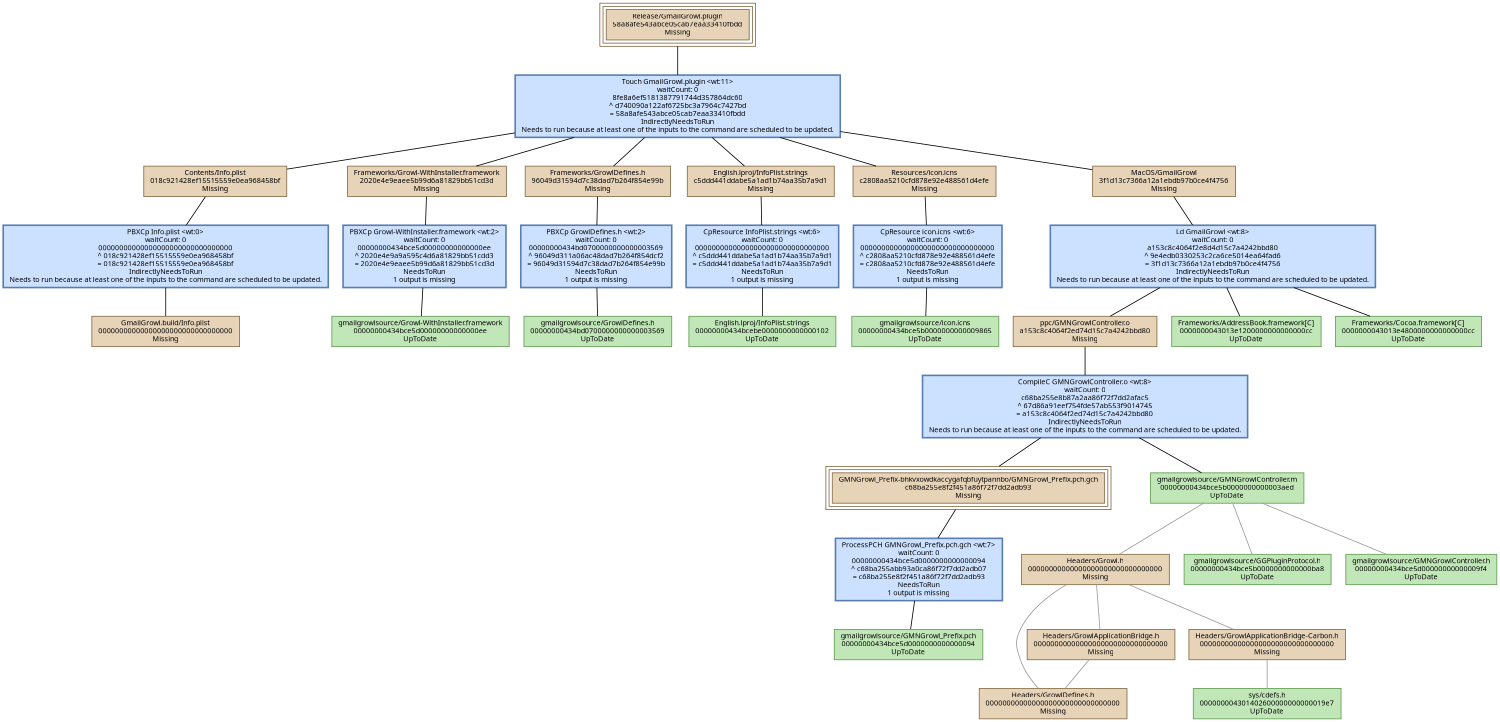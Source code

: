 digraph GmailGrowl {
   size = "10.000000,8.500000";
   concentrate = false;

   node [ shape = box, style = filled, color = "0.3 0.5 0.6", fillcolor = "0.3 0.2 0.9", fontname = "Monaco", fontsize = "9" ];
   n00001 [ label = "Release/GmailGrowl.plugin\n58a8afe543abce05cab7eaa33410fbdd\nMissing", color = "0.1 0.5 0.5", fillcolor = "0.1 0.2 0.9", peripheries = 3 ];
   n00002 [ label = "Contents/Info.plist\n018c921428ef15515559e0ea968458bf\nMissing", color = "0.1 0.5 0.5", fillcolor = "0.1 0.2 0.9" ];
   n00003 [ label = "GmailGrowl.build/Info.plist\n00000000000000000000000000000000\nMissing", color = "0.1 0.5 0.5", fillcolor = "0.1 0.2 0.9" ];
   n00004 [ label = "Frameworks/Growl-WithInstaller.framework\n2020e4e9eaee5b99d6a81829bb51cd3d\nMissing", color = "0.1 0.5 0.5", fillcolor = "0.1 0.2 0.9" ];
   n00005 [ label = "gmailgrowlsource/Growl-WithInstaller.framework\n00000000434bce5d00000000000000ee\nUpToDate" ];
   n00006 [ label = "Frameworks/GrowlDefines.h\n96049d31594d7c38dad7b264f854e99b\nMissing", color = "0.1 0.5 0.5", fillcolor = "0.1 0.2 0.9" ];
   n00007 [ label = "gmailgrowlsource/GrowlDefines.h\n00000000434bd0700000000000003569\nUpToDate" ];
   n00008 [ label = "English.lproj/InfoPlist.strings\nc5ddd441ddabe5a1ad1b74aa35b7a9d1\nMissing", color = "0.1 0.5 0.5", fillcolor = "0.1 0.2 0.9" ];
   n00009 [ label = "English.lproj/InfoPlist.strings\n00000000434bcebe0000000000000102\nUpToDate" ];
   n00010 [ label = "Resources/icon.icns\nc2808aa5210cfd878e92e488561d4efe\nMissing", color = "0.1 0.5 0.5", fillcolor = "0.1 0.2 0.9" ];
   n00011 [ label = "gmailgrowlsource/icon.icns\n00000000434bce5b0000000000009865\nUpToDate" ];
   n00012 [ label = "ppc/GMNGrowlController.o\na153c8c4064f2ed74d15c7a4242bbd80\nMissing", color = "0.1 0.5 0.5", fillcolor = "0.1 0.2 0.9" ];
   n00013 [ label = "gmailgrowlsource/GMNGrowl_Prefix.pch\n00000000434bce5d0000000000000094\nUpToDate" ];
   n00014 [ label = "GMNGrowl_Prefix-bhkvxowdkaccygafqbfuytpannbo/GMNGrowl_Prefix.pch.gch\nc68ba255e8f2f451a86f72f7dd2adb93\nMissing", color = "0.1 0.5 0.5", fillcolor = "0.1 0.2 0.9", peripheries = 3 ];
   n00015 [ label = "gmailgrowlsource/GMNGrowlController.m\n00000000434bce5b0000000000003aed\nUpToDate" ];
   n00016 [ label = "MacOS/GmailGrowl\n3f1d13c7366a12a1ebdb97b0ce4f4756\nMissing", color = "0.1 0.5 0.5", fillcolor = "0.1 0.2 0.9" ];
   n00017 [ label = "Frameworks/AddressBook.framework[C]\n0000000043013e1200000000000000cc\nUpToDate" ];
   n00018 [ label = "Frameworks/Cocoa.framework[C]\n0000000043013e4800000000000000cc\nUpToDate" ];
   n00019 [ label = "Headers/Growl.h\n00000000000000000000000000000000\nMissing", color = "0.1 0.5 0.5", fillcolor = "0.1 0.2 0.9" ];
   n00020 [ label = "gmailgrowlsource/GGPluginProtocol.h\n00000000434bce5b0000000000000ba8\nUpToDate" ];
   n00021 [ label = "gmailgrowlsource/GMNGrowlController.h\n00000000434bce5d00000000000009f4\nUpToDate" ];
   n00022 [ label = "Headers/GrowlDefines.h\n00000000000000000000000000000000\nMissing", color = "0.1 0.5 0.5", fillcolor = "0.1 0.2 0.9" ];
   n00023 [ label = "Headers/GrowlApplicationBridge.h\n00000000000000000000000000000000\nMissing", color = "0.1 0.5 0.5", fillcolor = "0.1 0.2 0.9" ];
   n00024 [ label = "Headers/GrowlApplicationBridge-Carbon.h\n00000000000000000000000000000000\nMissing", color = "0.1 0.5 0.5", fillcolor = "0.1 0.2 0.9" ];
   n00025 [ label = "sys/cdefs.h\n000000004301402600000000000019e7\nUpToDate" ];

   node [ shape = box, style = "filled,bold", color = "0.7 0.5 0.7", fillcolor = "0.7 0.2 1.0", fontname = "Monaco", fontsize = "9" ];
   c00001 [ label = "PBXCp Info.plist <wt:0>\nwaitCount: 0\n00000000000000000000000000000000\n^ 018c921428ef15515559e0ea968458bf\n= 018c921428ef15515559e0ea968458bf\nIndirectlyNeedsToRun\nNeeds to run because at least one of the inputs to the command are scheduled to be updated.", color = "0.6 0.5 0.7", fillcolor = "0.6 0.2 1.0" ];
   c00002 [ label = "PBXCp Growl-WithInstaller.framework <wt:2>\nwaitCount: 0\n00000000434bce5d00000000000000ee\n^ 2020e4e9a9a595c4d6a81829bb51cdd3\n= 2020e4e9eaee5b99d6a81829bb51cd3d\nNeedsToRun\n1 output is missing", color = "0.6 0.5 0.7", fillcolor = "0.6 0.2 1.0" ];
   c00003 [ label = "PBXCp GrowlDefines.h <wt:2>\nwaitCount: 0\n00000000434bd0700000000000003569\n^ 96049d311a06ac48dad7b264f854dcf2\n= 96049d31594d7c38dad7b264f854e99b\nNeedsToRun\n1 output is missing", color = "0.6 0.5 0.7", fillcolor = "0.6 0.2 1.0" ];
   c00004 [ label = "CpResource InfoPlist.strings <wt:6>\nwaitCount: 0\n00000000000000000000000000000000\n^ c5ddd441ddabe5a1ad1b74aa35b7a9d1\n= c5ddd441ddabe5a1ad1b74aa35b7a9d1\nNeedsToRun\n1 output is missing", color = "0.6 0.5 0.7", fillcolor = "0.6 0.2 1.0" ];
   c00005 [ label = "CpResource icon.icns <wt:6>\nwaitCount: 0\n00000000000000000000000000000000\n^ c2808aa5210cfd878e92e488561d4efe\n= c2808aa5210cfd878e92e488561d4efe\nNeedsToRun\n1 output is missing", color = "0.6 0.5 0.7", fillcolor = "0.6 0.2 1.0" ];
   c00006 [ label = "CompileC GMNGrowlController.o <wt:8>\nwaitCount: 0\nc68ba255e8b87a2aa86f72f7dd2afac5\n^ 67d86a91eef754fde57ab553f9014745\n= a153c8c4064f2ed74d15c7a4242bbd80\nIndirectlyNeedsToRun\nNeeds to run because at least one of the inputs to the command are scheduled to be updated.", color = "0.6 0.5 0.7", fillcolor = "0.6 0.2 1.0" ];
   c00007 [ label = "ProcessPCH GMNGrowl_Prefix.pch.gch <wt:7>\nwaitCount: 0\n00000000434bce5d0000000000000094\n^ c68ba255abb93a0ca86f72f7dd2adb07\n= c68ba255e8f2f451a86f72f7dd2adb93\nNeedsToRun\n1 output is missing", color = "0.6 0.5 0.7", fillcolor = "0.6 0.2 1.0" ];
   c00008 [ label = "Ld GmailGrowl <wt:8>\nwaitCount: 0\na153c8c4064f2e8d4d15c7a4242bbd80\n^ 9e4edb0330253c2ca6ce5014ea64fad6\n= 3f1d13c7366a12a1ebdb97b0ce4f4756\nIndirectlyNeedsToRun\nNeeds to run because at least one of the inputs to the command are scheduled to be updated.", color = "0.6 0.5 0.7", fillcolor = "0.6 0.2 1.0" ];
   c00009 [ label = "Touch GmailGrowl.plugin <wt:11>\nwaitCount: 0\n8fe8a6ef5181387791744d357864dc60\n^ d740090a122af6725bc3a7964c7427bd\n= 58a8afe543abce05cab7eaa33410fbdd\nIndirectlyNeedsToRun\nNeeds to run because at least one of the inputs to the command are scheduled to be updated.", color = "0.6 0.5 0.7", fillcolor = "0.6 0.2 1.0" ];

   edge [ style = solid, color = black, arrowhead = none, arrowtail = normal ];
   n00001 -> { c00009 };
   n00002 -> { c00001 };
   n00004 -> { c00002 };
   n00006 -> { c00003 };
   n00008 -> { c00004 };
   n00010 -> { c00005 };
   n00012 -> { c00006 };
   n00014 -> { c00007 };
   n00016 -> { c00008 };
   c00001 -> { n00003 };
   c00002 -> { n00005 };
   c00003 -> { n00007 };
   c00004 -> { n00009 n00009 };
   c00005 -> { n00011 n00011 };
   c00006 -> { n00014 n00015 };
   c00007 -> { n00013 };
   c00008 -> { n00012 n00017 n00018 };
   c00009 -> { n00002 n00004 n00006 n00008 n00010 n00016 };

   edge [ style = solid, color = gray60, arrowhead = none, arrowtail = normal ];
   n00015 -> { n00019 n00020 n00021 };
   n00019 -> { n00022 n00023 n00024 };
   n00023 -> { n00022 };
   n00024 -> { n00025 };
}
